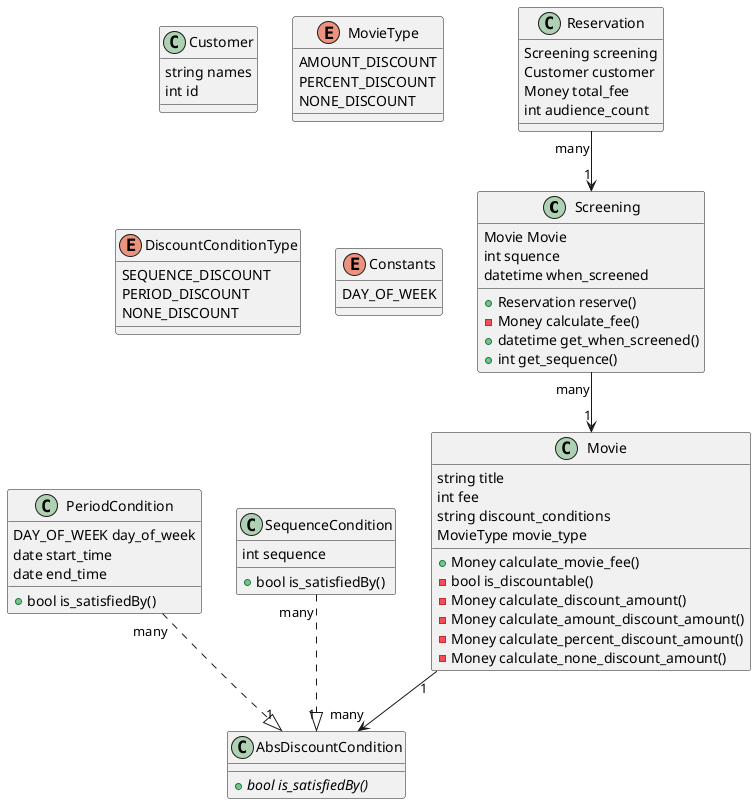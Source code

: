 @startuml
Screening "many" --> "1" Movie
Reservation "many" --> "1" Screening
Movie "1" --> "many" AbsDiscountCondition
PeriodCondition "many" ..|> "1" AbsDiscountCondition
SequenceCondition "many" ..|> "1" AbsDiscountCondition


class Screening{
    Movie Movie
    int squence
    datetime when_screened
    +Reservation reserve()
    -Money calculate_fee()
    +datetime get_when_screened()
    +int get_sequence()
}

Class Movie{
    string title
    int fee
    string discount_conditions
    MovieType movie_type

    +Money calculate_movie_fee()
    -bool is_discountable()
    -Money calculate_discount_amount()
    -Money calculate_amount_discount_amount()
    -Money calculate_percent_discount_amount()
    -Money calculate_none_discount_amount()
}

class PeriodCondition{
    DAY_OF_WEEK day_of_week
    date start_time
    date end_time

    +bool is_satisfiedBy()
}

class SequenceCondition{
    int sequence

    +bool is_satisfiedBy()
}

class AbsDiscountCondition{
    {abstract} +bool is_satisfiedBy()
}

class Reservation{
    Screening screening
    Customer customer
    Money total_fee
    int audience_count

}

class Customer{
    string names
    int id
}

enum MovieType{
    AMOUNT_DISCOUNT
    PERCENT_DISCOUNT
    NONE_DISCOUNT
}

enum DiscountConditionType{
    SEQUENCE_DISCOUNT
    PERIOD_DISCOUNT
    NONE_DISCOUNT
}

enum Constants{
    DAY_OF_WEEK
}
@enduml